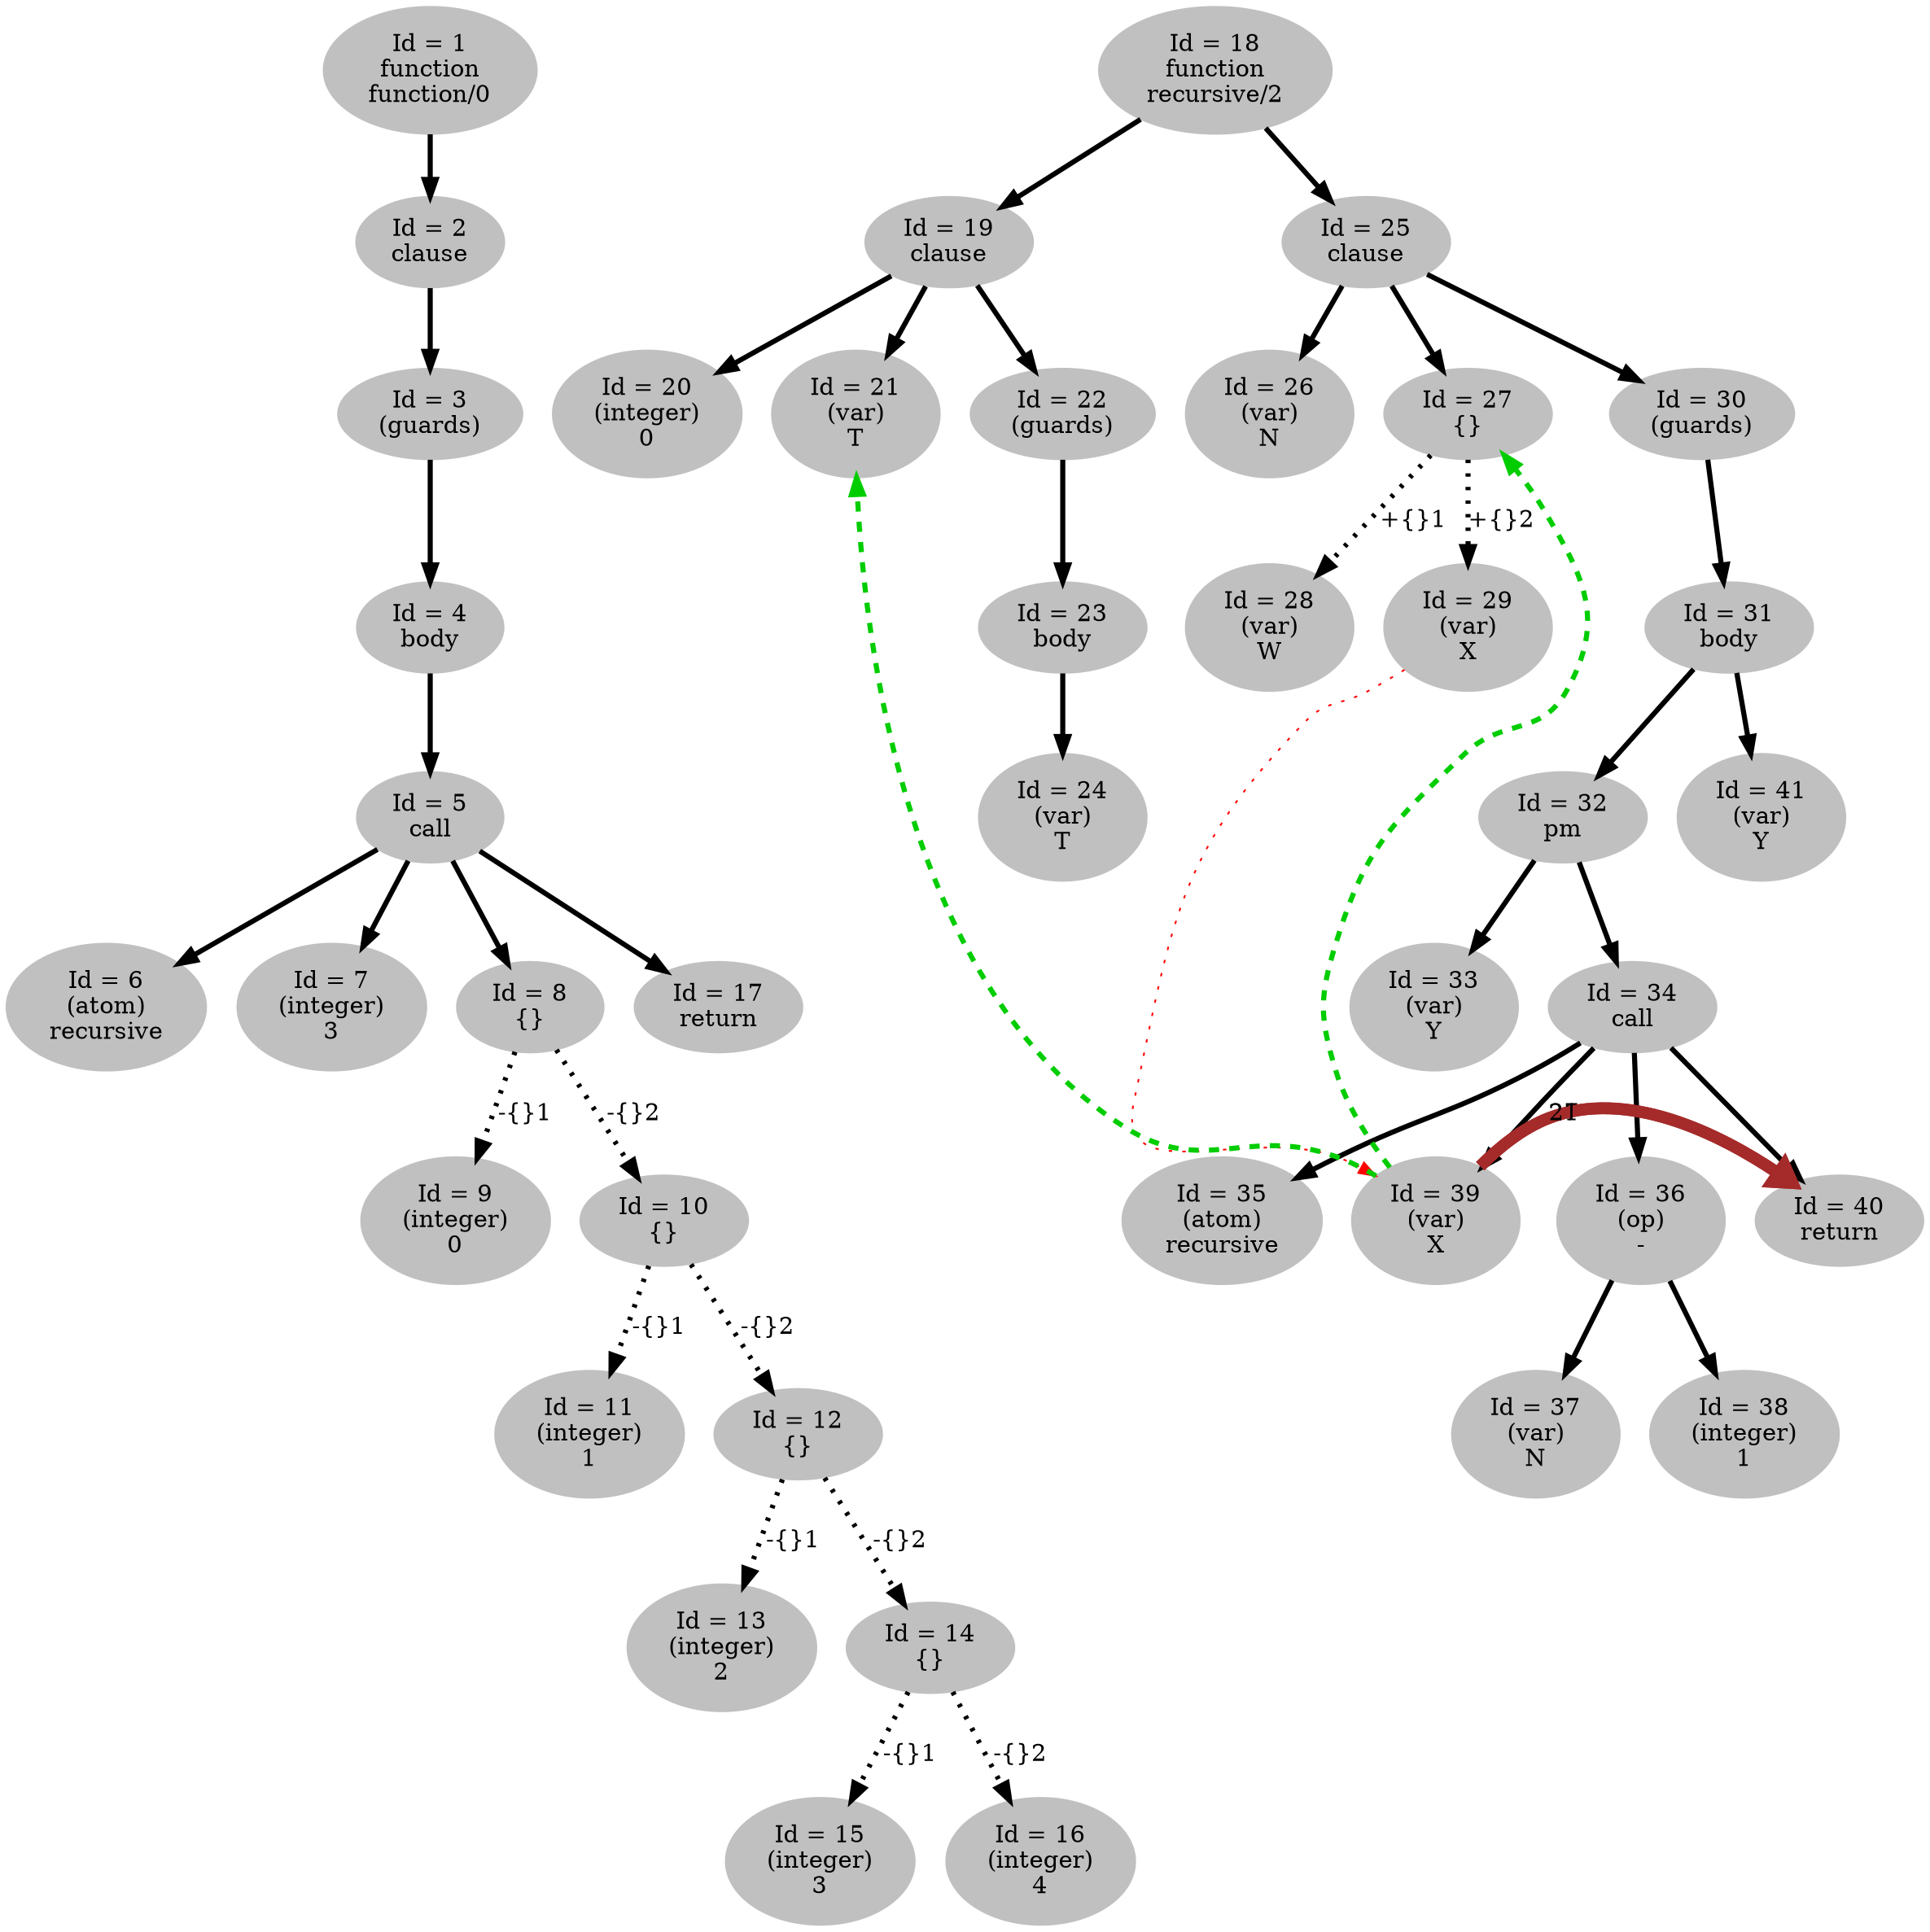 digraph PDG {
	1 [shape=ellipse, penwidth=1, style=filled color="gray" label="Id = 1
function
function/0" fontcolor="black" fillcolor="gray"];
	2 [shape=ellipse, penwidth=1, style=filled color="gray" label="Id = 2
clause" fontcolor="black" fillcolor="gray"];
	3 [shape=ellipse, penwidth=1, style=filled color="gray" label="Id = 3
(guards)
" fontcolor="black" fillcolor="gray"];
	4 [shape=ellipse, penwidth=1, style=filled color="gray" label="Id = 4
body" fontcolor="black" fillcolor="gray"];
	5 [shape=ellipse, penwidth=1, style=filled color="gray" label="Id = 5
call" fontcolor="black" fillcolor="gray"];
	6 [shape=ellipse, penwidth=1, style=filled color="gray" label="Id = 6
(atom)
recursive" fontcolor="black" fillcolor="gray"];
	7 [shape=ellipse, penwidth=1, style=filled color="gray" label="Id = 7
(integer)
3" fontcolor="black" fillcolor="gray"];
	8 [shape=ellipse, penwidth=1, style=filled color="gray" label="Id = 8
{}" fontcolor="black" fillcolor="gray"];
	9 [shape=ellipse, penwidth=1, style=filled color="gray" label="Id = 9
(integer)
0" fontcolor="black" fillcolor="gray"];
	10 [shape=ellipse, penwidth=1, style=filled color="gray" label="Id = 10
{}" fontcolor="black" fillcolor="gray"];
	11 [shape=ellipse, penwidth=1, style=filled color="gray" label="Id = 11
(integer)
1" fontcolor="black" fillcolor="gray"];
	12 [shape=ellipse, penwidth=1, style=filled color="gray" label="Id = 12
{}" fontcolor="black" fillcolor="gray"];
	13 [shape=ellipse, penwidth=1, style=filled color="gray" label="Id = 13
(integer)
2" fontcolor="black" fillcolor="gray"];
	14 [shape=ellipse, penwidth=1, style=filled color="gray" label="Id = 14
{}" fontcolor="black" fillcolor="gray"];
	15 [shape=ellipse, penwidth=1, style=filled color="gray" label="Id = 15
(integer)
3" fontcolor="black" fillcolor="gray"];
	16 [shape=ellipse, penwidth=1, style=filled color="gray" label="Id = 16
(integer)
4" fontcolor="black" fillcolor="gray"];
	17 [shape=ellipse, penwidth=1, style=filled color="gray" label="Id = 17
return" fontcolor="black" fillcolor="gray"];
	18 [shape=ellipse, penwidth=1, style=filled color="gray" label="Id = 18
function
recursive/2" fontcolor="black" fillcolor="gray"];
	19 [shape=ellipse, penwidth=1, style=filled color="gray" label="Id = 19
clause" fontcolor="black" fillcolor="gray"];
	20 [shape=ellipse, penwidth=1, style=filled color="gray" label="Id = 20
(integer)
0" fontcolor="black" fillcolor="gray"];
	21 [shape=ellipse, penwidth=1, style=filled color="gray" label="Id = 21
(var)
T" fontcolor="black" fillcolor="gray"];
	22 [shape=ellipse, penwidth=1, style=filled color="gray" label="Id = 22
(guards)
" fontcolor="black" fillcolor="gray"];
	23 [shape=ellipse, penwidth=1, style=filled color="gray" label="Id = 23
body" fontcolor="black" fillcolor="gray"];
	24 [shape=ellipse, penwidth=1, style=filled color="gray" label="Id = 24
(var)
T" fontcolor="black" fillcolor="gray"];
	25 [shape=ellipse, penwidth=1, style=filled color="gray" label="Id = 25
clause" fontcolor="black" fillcolor="gray"];
	26 [shape=ellipse, penwidth=1, style=filled color="gray" label="Id = 26
(var)
N" fontcolor="black" fillcolor="gray"];
	27 [shape=ellipse, penwidth=1, style=filled color="gray" label="Id = 27
{}" fontcolor="black" fillcolor="gray"];
	28 [shape=ellipse, penwidth=1, style=filled color="gray" label="Id = 28
(var)
W" fontcolor="black" fillcolor="gray"];
	29 [shape=ellipse, penwidth=1, style=filled color="gray" label="Id = 29
(var)
X" fontcolor="black" fillcolor="gray"];
	30 [shape=ellipse, penwidth=1, style=filled color="gray" label="Id = 30
(guards)
" fontcolor="black" fillcolor="gray"];
	31 [shape=ellipse, penwidth=1, style=filled color="gray" label="Id = 31
body" fontcolor="black" fillcolor="gray"];
	32 [shape=ellipse, penwidth=1, style=filled color="gray" label="Id = 32
pm" fontcolor="black" fillcolor="gray"];
	33 [shape=ellipse, penwidth=1, style=filled color="gray" label="Id = 33
(var)
Y" fontcolor="black" fillcolor="gray"];
	34 [shape=ellipse, penwidth=1, style=filled color="gray" label="Id = 34
call" fontcolor="black" fillcolor="gray"];
	35 [shape=ellipse, penwidth=1, style=filled color="gray" label="Id = 35
(atom)
recursive" fontcolor="black" fillcolor="gray"];
	36 [shape=ellipse, penwidth=1, style=filled color="gray" label="Id = 36
(op)
-" fontcolor="black" fillcolor="gray"];
	37 [shape=ellipse, penwidth=1, style=filled color="gray" label="Id = 37
(var)
N" fontcolor="black" fillcolor="gray"];
	38 [shape=ellipse, penwidth=1, style=filled color="gray" label="Id = 38
(integer)
1" fontcolor="black" fillcolor="gray"];
	39 [shape=ellipse, penwidth=1, style=filled color="gray" label="Id = 39
(var)
X" fontcolor="black" fillcolor="gray"];
	40 [shape=ellipse, penwidth=1, style=filled color="gray" label="Id = 40
return" fontcolor="black" fillcolor="gray"];
	41 [shape=ellipse, penwidth=1, style=filled color="gray" label="Id = 41
(var)
Y" fontcolor="black" fillcolor="gray"];
	1 -> 2 [color=black, penwidth=3];
	2 -> 3 [color=black, penwidth=3];
	3 -> 4 [color=black, penwidth=3];
	4 -> 5 [color=black, penwidth=3];
	5 -> 6 [color=black, penwidth=3];
	5 -> 7 [color=black, penwidth=3];
	5 -> 8 [color=black, penwidth=3];
	8 -> 9 [label="-{}1", color=black, penwidth=3, style="dotted"];
	8 -> 10 [label="-{}2", color=black, penwidth=3, style="dotted"];
	10 -> 11 [label="-{}1", color=black, penwidth=3, style="dotted"];
	10 -> 12 [label="-{}2", color=black, penwidth=3, style="dotted"];
	12 -> 13 [label="-{}1", color=black, penwidth=3, style="dotted"];
	12 -> 14 [label="-{}2", color=black, penwidth=3, style="dotted"];
	14 -> 15 [label="-{}1", color=black, penwidth=3, style="dotted"];
	14 -> 16 [label="-{}2", color=black, penwidth=3, style="dotted"];
	5 -> 17 [color=black, penwidth=3];
	18 -> 19 [color=black, penwidth=3];
	19 -> 20 [color=black, penwidth=3];
	19 -> 21 [color=black, penwidth=3];
	19 -> 22 [color=black, penwidth=3];
	22 -> 23 [color=black, penwidth=3];
	23 -> 24 [color=black, penwidth=3];
	18 -> 25 [color=black, penwidth=3];
	25 -> 26 [color=black, penwidth=3];
	25 -> 27 [color=black, penwidth=3];
	27 -> 28 [label="+{}1", color=black, penwidth=3, style="dotted"];
	27 -> 29 [label="+{}2", color=black, penwidth=3, style="dotted"];
	25 -> 30 [color=black, penwidth=3];
	30 -> 31 [color=black, penwidth=3];
	31 -> 32 [color=black, penwidth=3];
	32 -> 33 [color=black, penwidth=3];
	32 -> 34 [color=black, penwidth=3];
	34 -> 35 [color=black, penwidth=3];
	34 -> 36 [color=black, penwidth=3];
	36 -> 37 [color=black, penwidth=3];
	36 -> 38 [color=black, penwidth=3];
	34 -> 39 [color=black, penwidth=3];
	34 -> 40 [color=black, penwidth=3];
	31 -> 41 [color=black, penwidth=3];
	29 -> 39 [color=red, constraint=false, style="dotted"];
	39 -> 21 [color=green3, penwidth=3, constraint=false, style="dashed"];
	39 -> 27 [color=green3, penwidth=3, constraint=false, style="dashed"];
	39 -> 40 [label="27", color=brown, penwidth=7, constraint=false];
	39 -> 40 [label="21", color=brown, penwidth=7, constraint=false];
}